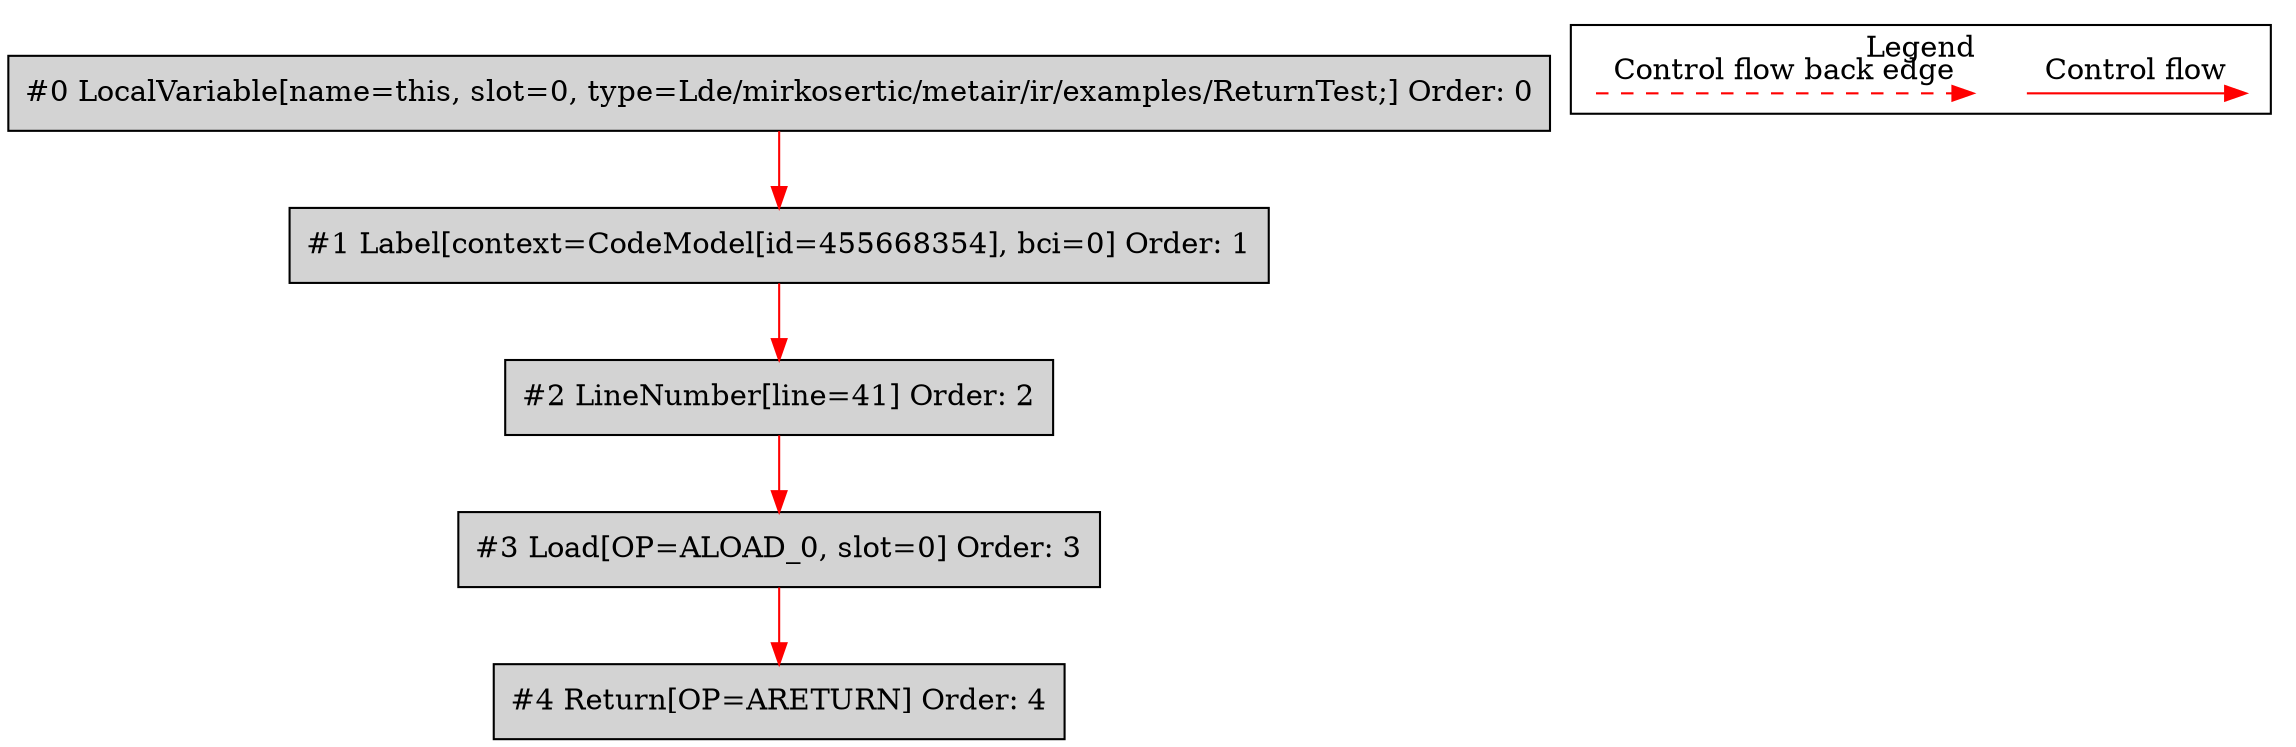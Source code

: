 digraph {
 node0[label="#0 LocalVariable[name=this, slot=0, type=Lde/mirkosertic/metair/ir/examples/ReturnTest;] Order: 0", shape=box, fillcolor=lightgrey, style=filled];
 node1[label="#1 Label[context=CodeModel[id=455668354], bci=0] Order: 1", shape=box, fillcolor=lightgrey, style=filled];
 node2[label="#2 LineNumber[line=41] Order: 2", shape=box, fillcolor=lightgrey, style=filled];
 node3[label="#3 Load[OP=ALOAD_0, slot=0] Order: 3", shape=box, fillcolor=lightgrey, style=filled];
 node4[label="#4 Return[OP=ARETURN] Order: 4", shape=box, fillcolor=lightgrey, style=filled];
 node0 -> node1[color=red];
 node1 -> node2[color=red];
 node2 -> node3[color=red];
 node3 -> node4[color=red];
 subgraph cluster_000 {
  label = "Legend";
  node [shape=point]
  {
   rank=same;
   c0 [style = invis];
   c1 [style = invis];
   c2 [style = invis];
   c3 [style = invis];
  }
  c0 -> c1 [label="Control flow", style=solid, color=red]
  c2 -> c3 [label="Control flow back edge", style=dashed, color=red]
 }

}
